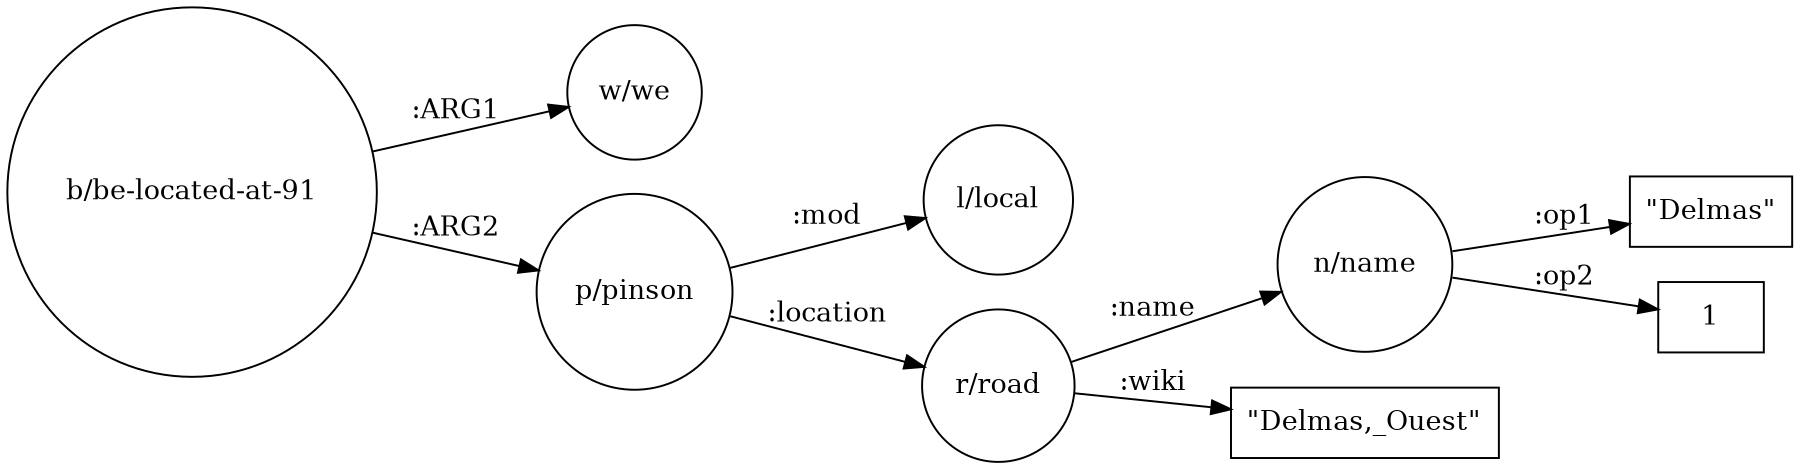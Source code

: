 digraph amr_graph {
	rankdir=LR size="12,8"
	b [label="b/be-located-at-91" shape=circle]
	w [label="w/we" shape=circle]
	p [label="p/pinson" shape=circle]
	l [label="l/local" shape=circle]
	r [label="r/road" shape=circle]
	n [label="n/name" shape=circle]
	b -> w [label=":ARG1"]
	b -> p [label=":ARG2"]
	p -> l [label=":mod"]
	p -> r [label=":location"]
	r -> n [label=":name"]
	node_0 [label="\"Delmas,_Ouest\"" shape=rectangle]
	r -> node_0 [label=":wiki"]
	node_1 [label="\"Delmas\"" shape=rectangle]
	n -> node_1 [label=":op1"]
	node_2 [label=1 shape=rectangle]
	n -> node_2 [label=":op2"]
}
